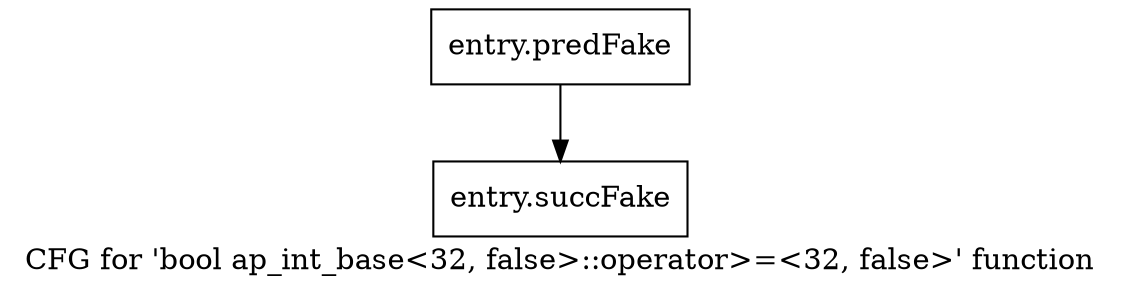 digraph "CFG for 'bool ap_int_base\<32, false\>::operator\>=\<32, false\>' function" {
	label="CFG for 'bool ap_int_base\<32, false\>::operator\>=\<32, false\>' function";

	Node0x5944630 [shape=record,filename="",linenumber="",label="{entry.predFake}"];
	Node0x5944630 -> Node0x5acb830[ callList="" memoryops="" filename="/home/omerfaruk/tools/Xilinx/Vitis_HLS/2023.2/include/etc/ap_int_base.h" execusionnum="0"];
	Node0x5acb830 [shape=record,filename="/home/omerfaruk/tools/Xilinx/Vitis_HLS/2023.2/include/etc/ap_int_base.h",linenumber="1027",label="{entry.succFake}"];
}
